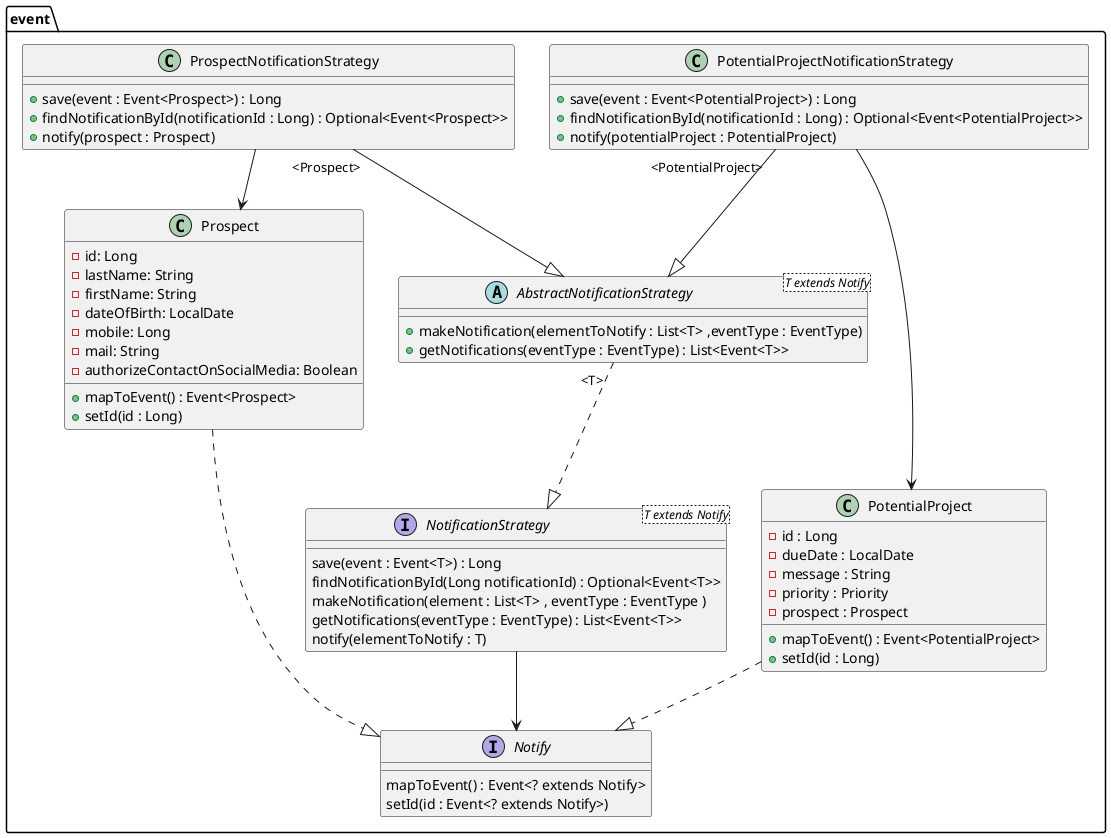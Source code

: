 @startuml dc
package event {
    interface NotificationStrategy<T extends Notify> {
        save(event : Event<T>) : Long
        findNotificationById(Long notificationId) : Optional<Event<T>>
        makeNotification(element : List<T> , eventType : EventType )
        getNotifications(eventType : EventType) : List<Event<T>>
        notify(elementToNotify : T)
    }

    abstract class AbstractNotificationStrategy<T extends Notify> {
        + makeNotification(elementToNotify : List<T> ,eventType : EventType)
        + getNotifications(eventType : EventType) : List<Event<T>>
    }

    AbstractNotificationStrategy "<T>  "..|> NotificationStrategy

    interface Notify {
        mapToEvent() : Event<? extends Notify>
        setId(id : Event<? extends Notify>)
    }

    NotificationStrategy --> Notify

    class PotentialProject {
        - id : Long
        - dueDate : LocalDate
        - message : String
        - priority : Priority
        - prospect : Prospect
        + mapToEvent() : Event<PotentialProject>
        + setId(id : Long)
    }

    class Prospect {
            - id: Long
            - lastName: String
            - firstName: String
            - dateOfBirth: LocalDate
            - mobile: Long
            - mail: String
            - authorizeContactOnSocialMedia: Boolean
            + mapToEvent() : Event<Prospect>
            + setId(id : Long)
    }

    PotentialProject ..|> Notify
    Prospect ..|> Notify

    class PotentialProjectNotificationStrategy {
        + save(event : Event<PotentialProject>) : Long
        + findNotificationById(notificationId : Long) : Optional<Event<PotentialProject>>
        + notify(potentialProject : PotentialProject)
    }

    class ProspectNotificationStrategy {
            + save(event : Event<Prospect>) : Long
            + findNotificationById(notificationId : Long) : Optional<Event<Prospect>>
            + notify(prospect : Prospect)
    }

    PotentialProjectNotificationStrategy "<PotentialProject>" --|> AbstractNotificationStrategy
    ProspectNotificationStrategy "<Prospect>" --|> AbstractNotificationStrategy
    PotentialProjectNotificationStrategy --> PotentialProject
    ProspectNotificationStrategy --> Prospect

}
@enduml